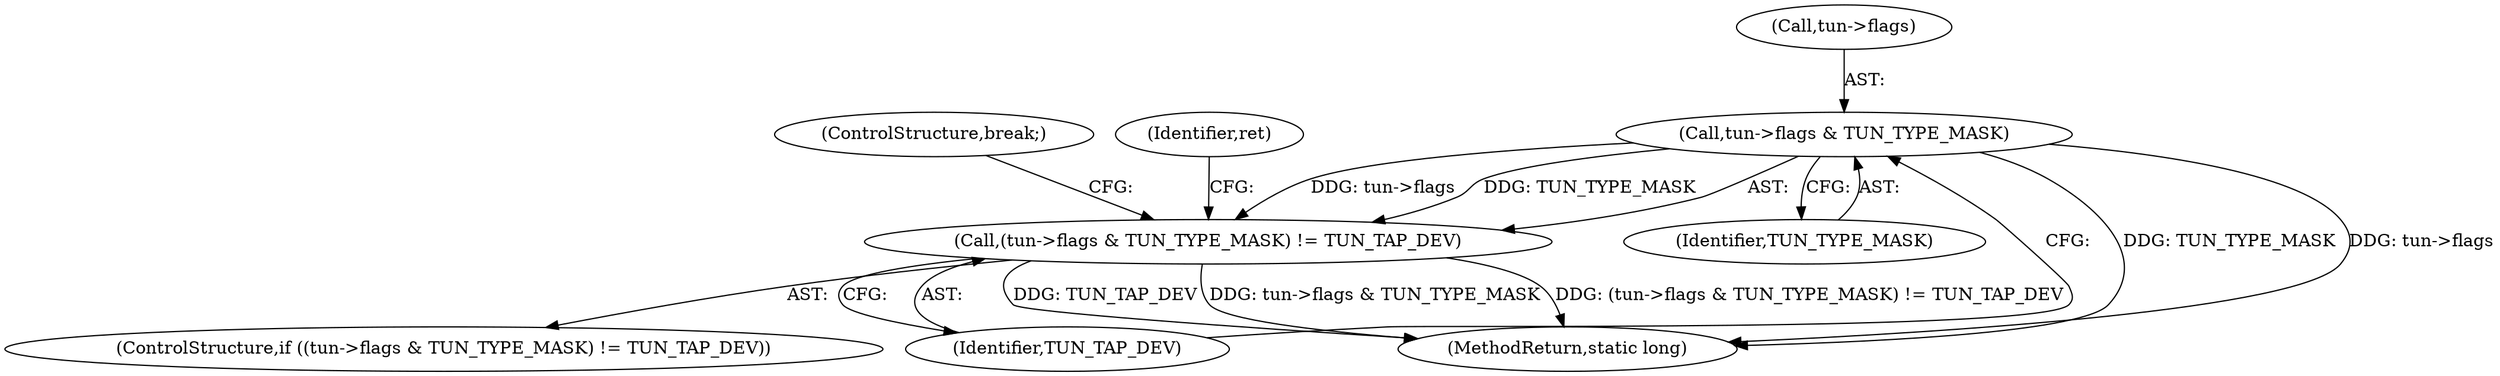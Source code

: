 digraph "0_linux_a117dacde0288f3ec60b6e5bcedae8fa37ee0dfc@pointer" {
"1000614" [label="(Call,tun->flags & TUN_TYPE_MASK)"];
"1000613" [label="(Call,(tun->flags & TUN_TYPE_MASK) != TUN_TAP_DEV)"];
"1000620" [label="(ControlStructure,break;)"];
"1000622" [label="(Identifier,ret)"];
"1000614" [label="(Call,tun->flags & TUN_TYPE_MASK)"];
"1000644" [label="(MethodReturn,static long)"];
"1000613" [label="(Call,(tun->flags & TUN_TYPE_MASK) != TUN_TAP_DEV)"];
"1000615" [label="(Call,tun->flags)"];
"1000612" [label="(ControlStructure,if ((tun->flags & TUN_TYPE_MASK) != TUN_TAP_DEV))"];
"1000618" [label="(Identifier,TUN_TYPE_MASK)"];
"1000619" [label="(Identifier,TUN_TAP_DEV)"];
"1000614" -> "1000613"  [label="AST: "];
"1000614" -> "1000618"  [label="CFG: "];
"1000615" -> "1000614"  [label="AST: "];
"1000618" -> "1000614"  [label="AST: "];
"1000619" -> "1000614"  [label="CFG: "];
"1000614" -> "1000644"  [label="DDG: TUN_TYPE_MASK"];
"1000614" -> "1000644"  [label="DDG: tun->flags"];
"1000614" -> "1000613"  [label="DDG: tun->flags"];
"1000614" -> "1000613"  [label="DDG: TUN_TYPE_MASK"];
"1000613" -> "1000612"  [label="AST: "];
"1000613" -> "1000619"  [label="CFG: "];
"1000619" -> "1000613"  [label="AST: "];
"1000620" -> "1000613"  [label="CFG: "];
"1000622" -> "1000613"  [label="CFG: "];
"1000613" -> "1000644"  [label="DDG: tun->flags & TUN_TYPE_MASK"];
"1000613" -> "1000644"  [label="DDG: (tun->flags & TUN_TYPE_MASK) != TUN_TAP_DEV"];
"1000613" -> "1000644"  [label="DDG: TUN_TAP_DEV"];
}
